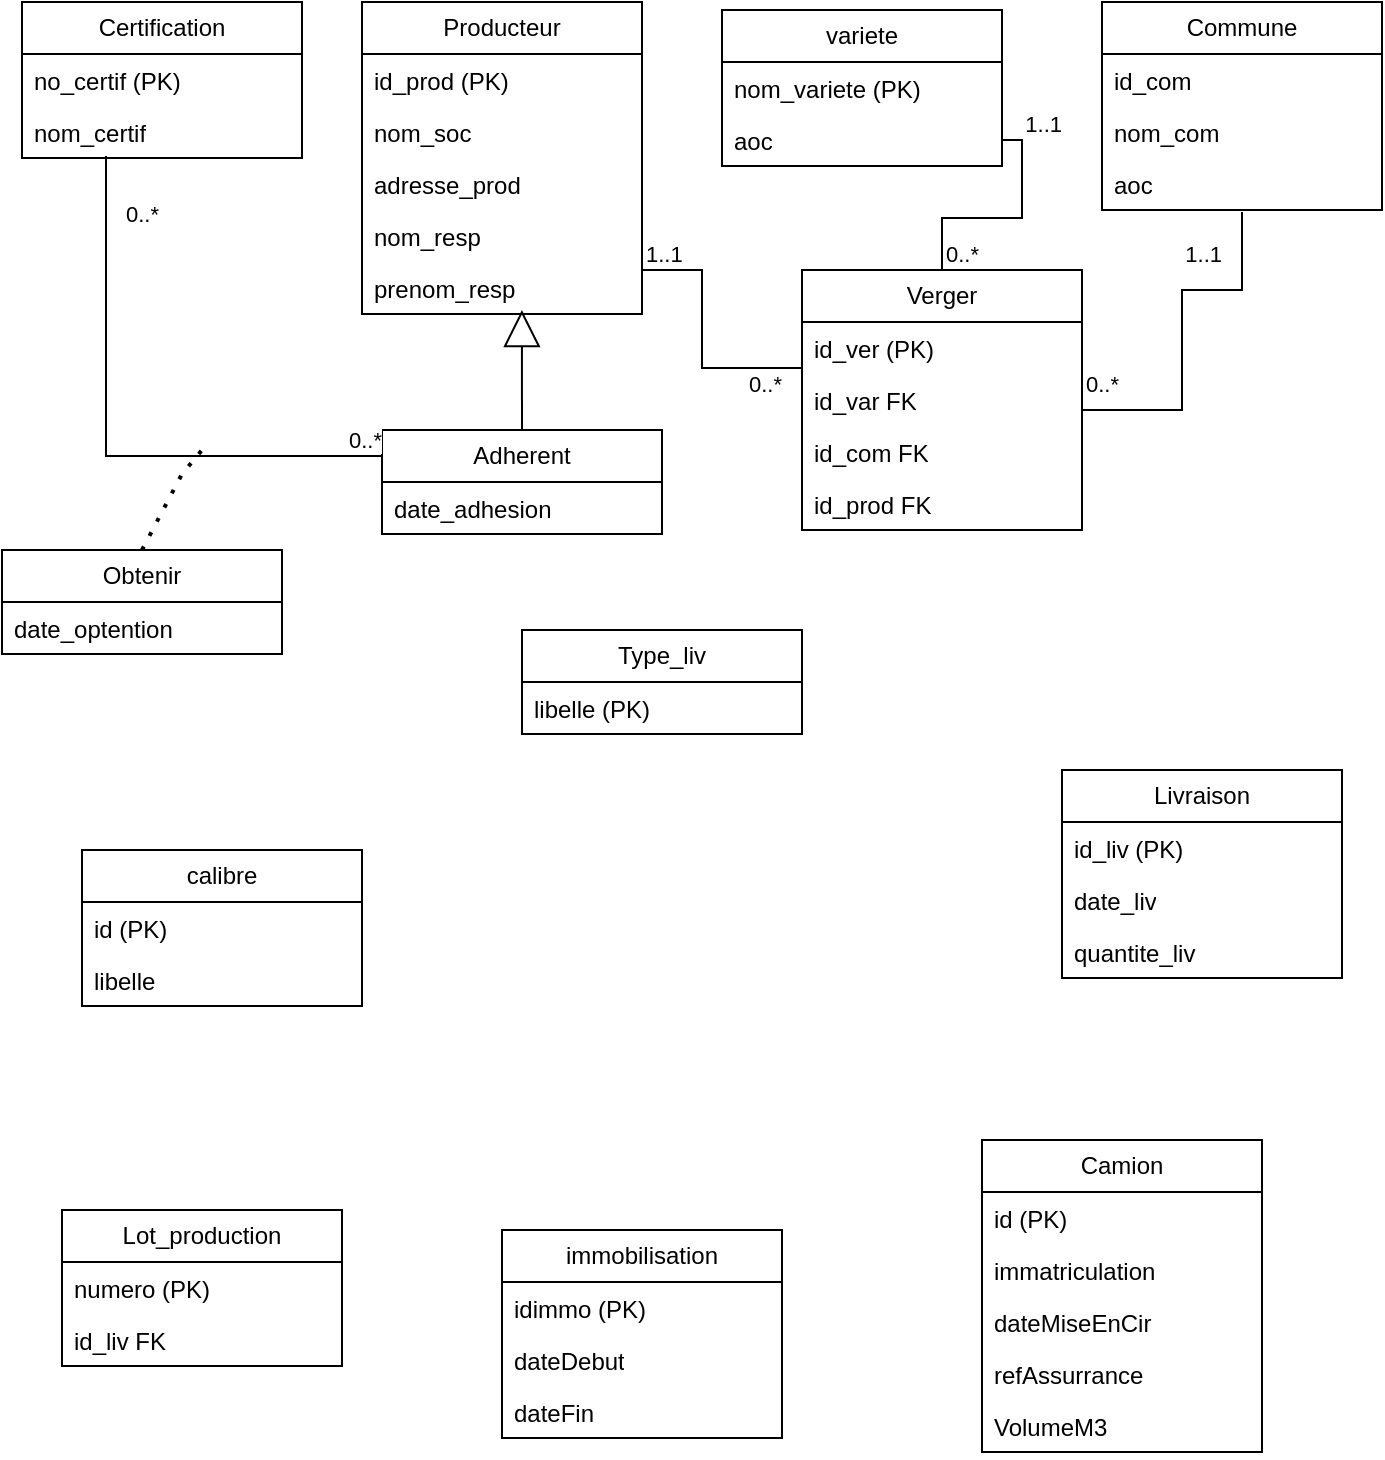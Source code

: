 <mxfile version="21.1.1" type="device">
  <diagram name="Page-1" id="gAbyFVj20VmiZrduHzHX">
    <mxGraphModel dx="712" dy="746" grid="1" gridSize="10" guides="1" tooltips="1" connect="1" arrows="1" fold="1" page="1" pageScale="1" pageWidth="827" pageHeight="1169" math="0" shadow="0">
      <root>
        <mxCell id="0" />
        <mxCell id="1" parent="0" />
        <mxCell id="UrzoajhEFu6aaGw_GvhE-1" value="Certification" style="swimlane;fontStyle=0;childLayout=stackLayout;horizontal=1;startSize=26;fillColor=none;horizontalStack=0;resizeParent=1;resizeParentMax=0;resizeLast=0;collapsible=1;marginBottom=0;whiteSpace=wrap;html=1;" vertex="1" parent="1">
          <mxGeometry x="50" y="16" width="140" height="78" as="geometry" />
        </mxCell>
        <mxCell id="UrzoajhEFu6aaGw_GvhE-2" value="no_certif (PK)" style="text;strokeColor=none;fillColor=none;align=left;verticalAlign=top;spacingLeft=4;spacingRight=4;overflow=hidden;rotatable=0;points=[[0,0.5],[1,0.5]];portConstraint=eastwest;whiteSpace=wrap;html=1;" vertex="1" parent="UrzoajhEFu6aaGw_GvhE-1">
          <mxGeometry y="26" width="140" height="26" as="geometry" />
        </mxCell>
        <mxCell id="UrzoajhEFu6aaGw_GvhE-3" value="nom_certif" style="text;strokeColor=none;fillColor=none;align=left;verticalAlign=top;spacingLeft=4;spacingRight=4;overflow=hidden;rotatable=0;points=[[0,0.5],[1,0.5]];portConstraint=eastwest;whiteSpace=wrap;html=1;" vertex="1" parent="UrzoajhEFu6aaGw_GvhE-1">
          <mxGeometry y="52" width="140" height="26" as="geometry" />
        </mxCell>
        <mxCell id="UrzoajhEFu6aaGw_GvhE-9" value="Adherent" style="swimlane;fontStyle=0;childLayout=stackLayout;horizontal=1;startSize=26;fillColor=none;horizontalStack=0;resizeParent=1;resizeParentMax=0;resizeLast=0;collapsible=1;marginBottom=0;whiteSpace=wrap;html=1;" vertex="1" parent="1">
          <mxGeometry x="230" y="230" width="140" height="52" as="geometry" />
        </mxCell>
        <mxCell id="UrzoajhEFu6aaGw_GvhE-10" value="date_adhesion" style="text;strokeColor=none;fillColor=none;align=left;verticalAlign=top;spacingLeft=4;spacingRight=4;overflow=hidden;rotatable=0;points=[[0,0.5],[1,0.5]];portConstraint=eastwest;whiteSpace=wrap;html=1;" vertex="1" parent="UrzoajhEFu6aaGw_GvhE-9">
          <mxGeometry y="26" width="140" height="26" as="geometry" />
        </mxCell>
        <mxCell id="UrzoajhEFu6aaGw_GvhE-13" value="Verger" style="swimlane;fontStyle=0;childLayout=stackLayout;horizontal=1;startSize=26;fillColor=none;horizontalStack=0;resizeParent=1;resizeParentMax=0;resizeLast=0;collapsible=1;marginBottom=0;whiteSpace=wrap;html=1;" vertex="1" parent="1">
          <mxGeometry x="440" y="150" width="140" height="130" as="geometry" />
        </mxCell>
        <mxCell id="UrzoajhEFu6aaGw_GvhE-70" value="id_ver (PK)" style="text;strokeColor=none;fillColor=none;align=left;verticalAlign=top;spacingLeft=4;spacingRight=4;overflow=hidden;rotatable=0;points=[[0,0.5],[1,0.5]];portConstraint=eastwest;whiteSpace=wrap;html=1;" vertex="1" parent="UrzoajhEFu6aaGw_GvhE-13">
          <mxGeometry y="26" width="140" height="26" as="geometry" />
        </mxCell>
        <mxCell id="UrzoajhEFu6aaGw_GvhE-14" value="id_var FK" style="text;strokeColor=none;fillColor=none;align=left;verticalAlign=top;spacingLeft=4;spacingRight=4;overflow=hidden;rotatable=0;points=[[0,0.5],[1,0.5]];portConstraint=eastwest;whiteSpace=wrap;html=1;" vertex="1" parent="UrzoajhEFu6aaGw_GvhE-13">
          <mxGeometry y="52" width="140" height="26" as="geometry" />
        </mxCell>
        <mxCell id="UrzoajhEFu6aaGw_GvhE-15" value="id_com FK" style="text;strokeColor=none;fillColor=none;align=left;verticalAlign=top;spacingLeft=4;spacingRight=4;overflow=hidden;rotatable=0;points=[[0,0.5],[1,0.5]];portConstraint=eastwest;whiteSpace=wrap;html=1;" vertex="1" parent="UrzoajhEFu6aaGw_GvhE-13">
          <mxGeometry y="78" width="140" height="26" as="geometry" />
        </mxCell>
        <mxCell id="UrzoajhEFu6aaGw_GvhE-16" value="id_prod FK" style="text;strokeColor=none;fillColor=none;align=left;verticalAlign=top;spacingLeft=4;spacingRight=4;overflow=hidden;rotatable=0;points=[[0,0.5],[1,0.5]];portConstraint=eastwest;whiteSpace=wrap;html=1;" vertex="1" parent="UrzoajhEFu6aaGw_GvhE-13">
          <mxGeometry y="104" width="140" height="26" as="geometry" />
        </mxCell>
        <mxCell id="UrzoajhEFu6aaGw_GvhE-17" value="Commune" style="swimlane;fontStyle=0;childLayout=stackLayout;horizontal=1;startSize=26;fillColor=none;horizontalStack=0;resizeParent=1;resizeParentMax=0;resizeLast=0;collapsible=1;marginBottom=0;whiteSpace=wrap;html=1;" vertex="1" parent="1">
          <mxGeometry x="590" y="16" width="140" height="104" as="geometry" />
        </mxCell>
        <mxCell id="UrzoajhEFu6aaGw_GvhE-18" value="id_com" style="text;strokeColor=none;fillColor=none;align=left;verticalAlign=top;spacingLeft=4;spacingRight=4;overflow=hidden;rotatable=0;points=[[0,0.5],[1,0.5]];portConstraint=eastwest;whiteSpace=wrap;html=1;" vertex="1" parent="UrzoajhEFu6aaGw_GvhE-17">
          <mxGeometry y="26" width="140" height="26" as="geometry" />
        </mxCell>
        <mxCell id="UrzoajhEFu6aaGw_GvhE-19" value="nom_com" style="text;strokeColor=none;fillColor=none;align=left;verticalAlign=top;spacingLeft=4;spacingRight=4;overflow=hidden;rotatable=0;points=[[0,0.5],[1,0.5]];portConstraint=eastwest;whiteSpace=wrap;html=1;" vertex="1" parent="UrzoajhEFu6aaGw_GvhE-17">
          <mxGeometry y="52" width="140" height="26" as="geometry" />
        </mxCell>
        <mxCell id="UrzoajhEFu6aaGw_GvhE-20" value="aoc" style="text;strokeColor=none;fillColor=none;align=left;verticalAlign=top;spacingLeft=4;spacingRight=4;overflow=hidden;rotatable=0;points=[[0,0.5],[1,0.5]];portConstraint=eastwest;whiteSpace=wrap;html=1;" vertex="1" parent="UrzoajhEFu6aaGw_GvhE-17">
          <mxGeometry y="78" width="140" height="26" as="geometry" />
        </mxCell>
        <mxCell id="UrzoajhEFu6aaGw_GvhE-21" value="Obtenir" style="swimlane;fontStyle=0;childLayout=stackLayout;horizontal=1;startSize=26;fillColor=none;horizontalStack=0;resizeParent=1;resizeParentMax=0;resizeLast=0;collapsible=1;marginBottom=0;whiteSpace=wrap;html=1;" vertex="1" parent="1">
          <mxGeometry x="40" y="290" width="140" height="52" as="geometry" />
        </mxCell>
        <mxCell id="UrzoajhEFu6aaGw_GvhE-66" value="" style="endArrow=none;dashed=1;html=1;dashPattern=1 3;strokeWidth=2;rounded=0;exitX=0.5;exitY=0;exitDx=0;exitDy=0;" edge="1" parent="UrzoajhEFu6aaGw_GvhE-21" source="UrzoajhEFu6aaGw_GvhE-21">
          <mxGeometry width="50" height="50" relative="1" as="geometry">
            <mxPoint x="60" y="12" as="sourcePoint" />
            <mxPoint x="100" y="-50" as="targetPoint" />
            <Array as="points">
              <mxPoint x="90" y="-38" />
            </Array>
          </mxGeometry>
        </mxCell>
        <mxCell id="UrzoajhEFu6aaGw_GvhE-22" value="date_optention" style="text;strokeColor=none;fillColor=none;align=left;verticalAlign=top;spacingLeft=4;spacingRight=4;overflow=hidden;rotatable=0;points=[[0,0.5],[1,0.5]];portConstraint=eastwest;whiteSpace=wrap;html=1;" vertex="1" parent="UrzoajhEFu6aaGw_GvhE-21">
          <mxGeometry y="26" width="140" height="26" as="geometry" />
        </mxCell>
        <mxCell id="UrzoajhEFu6aaGw_GvhE-25" value="Producteur" style="swimlane;fontStyle=0;childLayout=stackLayout;horizontal=1;startSize=26;fillColor=none;horizontalStack=0;resizeParent=1;resizeParentMax=0;resizeLast=0;collapsible=1;marginBottom=0;whiteSpace=wrap;html=1;" vertex="1" parent="1">
          <mxGeometry x="220" y="16" width="140" height="156" as="geometry" />
        </mxCell>
        <mxCell id="UrzoajhEFu6aaGw_GvhE-26" value="id_prod (PK)" style="text;strokeColor=none;fillColor=none;align=left;verticalAlign=top;spacingLeft=4;spacingRight=4;overflow=hidden;rotatable=0;points=[[0,0.5],[1,0.5]];portConstraint=eastwest;whiteSpace=wrap;html=1;" vertex="1" parent="UrzoajhEFu6aaGw_GvhE-25">
          <mxGeometry y="26" width="140" height="26" as="geometry" />
        </mxCell>
        <mxCell id="UrzoajhEFu6aaGw_GvhE-27" value="nom_soc" style="text;strokeColor=none;fillColor=none;align=left;verticalAlign=top;spacingLeft=4;spacingRight=4;overflow=hidden;rotatable=0;points=[[0,0.5],[1,0.5]];portConstraint=eastwest;whiteSpace=wrap;html=1;" vertex="1" parent="UrzoajhEFu6aaGw_GvhE-25">
          <mxGeometry y="52" width="140" height="26" as="geometry" />
        </mxCell>
        <mxCell id="UrzoajhEFu6aaGw_GvhE-28" value="adresse_prod" style="text;strokeColor=none;fillColor=none;align=left;verticalAlign=top;spacingLeft=4;spacingRight=4;overflow=hidden;rotatable=0;points=[[0,0.5],[1,0.5]];portConstraint=eastwest;whiteSpace=wrap;html=1;" vertex="1" parent="UrzoajhEFu6aaGw_GvhE-25">
          <mxGeometry y="78" width="140" height="26" as="geometry" />
        </mxCell>
        <mxCell id="UrzoajhEFu6aaGw_GvhE-57" value="nom_resp" style="text;strokeColor=none;fillColor=none;align=left;verticalAlign=top;spacingLeft=4;spacingRight=4;overflow=hidden;rotatable=0;points=[[0,0.5],[1,0.5]];portConstraint=eastwest;whiteSpace=wrap;html=1;" vertex="1" parent="UrzoajhEFu6aaGw_GvhE-25">
          <mxGeometry y="104" width="140" height="26" as="geometry" />
        </mxCell>
        <mxCell id="UrzoajhEFu6aaGw_GvhE-58" value="prenom_resp" style="text;strokeColor=none;fillColor=none;align=left;verticalAlign=top;spacingLeft=4;spacingRight=4;overflow=hidden;rotatable=0;points=[[0,0.5],[1,0.5]];portConstraint=eastwest;whiteSpace=wrap;html=1;" vertex="1" parent="UrzoajhEFu6aaGw_GvhE-25">
          <mxGeometry y="130" width="140" height="26" as="geometry" />
        </mxCell>
        <mxCell id="UrzoajhEFu6aaGw_GvhE-29" value="variete" style="swimlane;fontStyle=0;childLayout=stackLayout;horizontal=1;startSize=26;fillColor=none;horizontalStack=0;resizeParent=1;resizeParentMax=0;resizeLast=0;collapsible=1;marginBottom=0;whiteSpace=wrap;html=1;" vertex="1" parent="1">
          <mxGeometry x="400" y="20" width="140" height="78" as="geometry" />
        </mxCell>
        <mxCell id="UrzoajhEFu6aaGw_GvhE-30" value="nom_variete (PK)" style="text;strokeColor=none;fillColor=none;align=left;verticalAlign=top;spacingLeft=4;spacingRight=4;overflow=hidden;rotatable=0;points=[[0,0.5],[1,0.5]];portConstraint=eastwest;whiteSpace=wrap;html=1;" vertex="1" parent="UrzoajhEFu6aaGw_GvhE-29">
          <mxGeometry y="26" width="140" height="26" as="geometry" />
        </mxCell>
        <mxCell id="UrzoajhEFu6aaGw_GvhE-31" value="aoc" style="text;strokeColor=none;fillColor=none;align=left;verticalAlign=top;spacingLeft=4;spacingRight=4;overflow=hidden;rotatable=0;points=[[0,0.5],[1,0.5]];portConstraint=eastwest;whiteSpace=wrap;html=1;" vertex="1" parent="UrzoajhEFu6aaGw_GvhE-29">
          <mxGeometry y="52" width="140" height="26" as="geometry" />
        </mxCell>
        <mxCell id="UrzoajhEFu6aaGw_GvhE-33" value="Camion" style="swimlane;fontStyle=0;childLayout=stackLayout;horizontal=1;startSize=26;fillColor=none;horizontalStack=0;resizeParent=1;resizeParentMax=0;resizeLast=0;collapsible=1;marginBottom=0;whiteSpace=wrap;html=1;" vertex="1" parent="1">
          <mxGeometry x="530" y="585" width="140" height="156" as="geometry" />
        </mxCell>
        <mxCell id="UrzoajhEFu6aaGw_GvhE-34" value="id (PK)" style="text;strokeColor=none;fillColor=none;align=left;verticalAlign=top;spacingLeft=4;spacingRight=4;overflow=hidden;rotatable=0;points=[[0,0.5],[1,0.5]];portConstraint=eastwest;whiteSpace=wrap;html=1;" vertex="1" parent="UrzoajhEFu6aaGw_GvhE-33">
          <mxGeometry y="26" width="140" height="26" as="geometry" />
        </mxCell>
        <mxCell id="UrzoajhEFu6aaGw_GvhE-35" value="immatriculation" style="text;strokeColor=none;fillColor=none;align=left;verticalAlign=top;spacingLeft=4;spacingRight=4;overflow=hidden;rotatable=0;points=[[0,0.5],[1,0.5]];portConstraint=eastwest;whiteSpace=wrap;html=1;" vertex="1" parent="UrzoajhEFu6aaGw_GvhE-33">
          <mxGeometry y="52" width="140" height="26" as="geometry" />
        </mxCell>
        <mxCell id="UrzoajhEFu6aaGw_GvhE-36" value="dateMiseEnCir" style="text;strokeColor=none;fillColor=none;align=left;verticalAlign=top;spacingLeft=4;spacingRight=4;overflow=hidden;rotatable=0;points=[[0,0.5],[1,0.5]];portConstraint=eastwest;whiteSpace=wrap;html=1;" vertex="1" parent="UrzoajhEFu6aaGw_GvhE-33">
          <mxGeometry y="78" width="140" height="26" as="geometry" />
        </mxCell>
        <mxCell id="UrzoajhEFu6aaGw_GvhE-61" value="refAssurrance" style="text;strokeColor=none;fillColor=none;align=left;verticalAlign=top;spacingLeft=4;spacingRight=4;overflow=hidden;rotatable=0;points=[[0,0.5],[1,0.5]];portConstraint=eastwest;whiteSpace=wrap;html=1;" vertex="1" parent="UrzoajhEFu6aaGw_GvhE-33">
          <mxGeometry y="104" width="140" height="26" as="geometry" />
        </mxCell>
        <mxCell id="UrzoajhEFu6aaGw_GvhE-62" value="VolumeM3" style="text;strokeColor=none;fillColor=none;align=left;verticalAlign=top;spacingLeft=4;spacingRight=4;overflow=hidden;rotatable=0;points=[[0,0.5],[1,0.5]];portConstraint=eastwest;whiteSpace=wrap;html=1;" vertex="1" parent="UrzoajhEFu6aaGw_GvhE-33">
          <mxGeometry y="130" width="140" height="26" as="geometry" />
        </mxCell>
        <mxCell id="UrzoajhEFu6aaGw_GvhE-37" value="immobilisation" style="swimlane;fontStyle=0;childLayout=stackLayout;horizontal=1;startSize=26;fillColor=none;horizontalStack=0;resizeParent=1;resizeParentMax=0;resizeLast=0;collapsible=1;marginBottom=0;whiteSpace=wrap;html=1;" vertex="1" parent="1">
          <mxGeometry x="290" y="630" width="140" height="104" as="geometry" />
        </mxCell>
        <mxCell id="UrzoajhEFu6aaGw_GvhE-38" value="idimmo (PK)" style="text;strokeColor=none;fillColor=none;align=left;verticalAlign=top;spacingLeft=4;spacingRight=4;overflow=hidden;rotatable=0;points=[[0,0.5],[1,0.5]];portConstraint=eastwest;whiteSpace=wrap;html=1;" vertex="1" parent="UrzoajhEFu6aaGw_GvhE-37">
          <mxGeometry y="26" width="140" height="26" as="geometry" />
        </mxCell>
        <mxCell id="UrzoajhEFu6aaGw_GvhE-39" value="dateDebut" style="text;strokeColor=none;fillColor=none;align=left;verticalAlign=top;spacingLeft=4;spacingRight=4;overflow=hidden;rotatable=0;points=[[0,0.5],[1,0.5]];portConstraint=eastwest;whiteSpace=wrap;html=1;" vertex="1" parent="UrzoajhEFu6aaGw_GvhE-37">
          <mxGeometry y="52" width="140" height="26" as="geometry" />
        </mxCell>
        <mxCell id="UrzoajhEFu6aaGw_GvhE-40" value="dateFin" style="text;strokeColor=none;fillColor=none;align=left;verticalAlign=top;spacingLeft=4;spacingRight=4;overflow=hidden;rotatable=0;points=[[0,0.5],[1,0.5]];portConstraint=eastwest;whiteSpace=wrap;html=1;" vertex="1" parent="UrzoajhEFu6aaGw_GvhE-37">
          <mxGeometry y="78" width="140" height="26" as="geometry" />
        </mxCell>
        <mxCell id="UrzoajhEFu6aaGw_GvhE-41" value="Lot_production" style="swimlane;fontStyle=0;childLayout=stackLayout;horizontal=1;startSize=26;fillColor=none;horizontalStack=0;resizeParent=1;resizeParentMax=0;resizeLast=0;collapsible=1;marginBottom=0;whiteSpace=wrap;html=1;" vertex="1" parent="1">
          <mxGeometry x="70" y="620" width="140" height="78" as="geometry" />
        </mxCell>
        <mxCell id="UrzoajhEFu6aaGw_GvhE-42" value="numero (PK)" style="text;strokeColor=none;fillColor=none;align=left;verticalAlign=top;spacingLeft=4;spacingRight=4;overflow=hidden;rotatable=0;points=[[0,0.5],[1,0.5]];portConstraint=eastwest;whiteSpace=wrap;html=1;" vertex="1" parent="UrzoajhEFu6aaGw_GvhE-41">
          <mxGeometry y="26" width="140" height="26" as="geometry" />
        </mxCell>
        <mxCell id="UrzoajhEFu6aaGw_GvhE-43" value="id_liv FK" style="text;strokeColor=none;fillColor=none;align=left;verticalAlign=top;spacingLeft=4;spacingRight=4;overflow=hidden;rotatable=0;points=[[0,0.5],[1,0.5]];portConstraint=eastwest;whiteSpace=wrap;html=1;" vertex="1" parent="UrzoajhEFu6aaGw_GvhE-41">
          <mxGeometry y="52" width="140" height="26" as="geometry" />
        </mxCell>
        <mxCell id="UrzoajhEFu6aaGw_GvhE-45" value="Livraison" style="swimlane;fontStyle=0;childLayout=stackLayout;horizontal=1;startSize=26;fillColor=none;horizontalStack=0;resizeParent=1;resizeParentMax=0;resizeLast=0;collapsible=1;marginBottom=0;whiteSpace=wrap;html=1;" vertex="1" parent="1">
          <mxGeometry x="570" y="400" width="140" height="104" as="geometry" />
        </mxCell>
        <mxCell id="UrzoajhEFu6aaGw_GvhE-46" value="id_liv (PK)" style="text;strokeColor=none;fillColor=none;align=left;verticalAlign=top;spacingLeft=4;spacingRight=4;overflow=hidden;rotatable=0;points=[[0,0.5],[1,0.5]];portConstraint=eastwest;whiteSpace=wrap;html=1;" vertex="1" parent="UrzoajhEFu6aaGw_GvhE-45">
          <mxGeometry y="26" width="140" height="26" as="geometry" />
        </mxCell>
        <mxCell id="UrzoajhEFu6aaGw_GvhE-47" value="date_liv" style="text;strokeColor=none;fillColor=none;align=left;verticalAlign=top;spacingLeft=4;spacingRight=4;overflow=hidden;rotatable=0;points=[[0,0.5],[1,0.5]];portConstraint=eastwest;whiteSpace=wrap;html=1;" vertex="1" parent="UrzoajhEFu6aaGw_GvhE-45">
          <mxGeometry y="52" width="140" height="26" as="geometry" />
        </mxCell>
        <mxCell id="UrzoajhEFu6aaGw_GvhE-48" value="quantite_liv" style="text;strokeColor=none;fillColor=none;align=left;verticalAlign=top;spacingLeft=4;spacingRight=4;overflow=hidden;rotatable=0;points=[[0,0.5],[1,0.5]];portConstraint=eastwest;whiteSpace=wrap;html=1;" vertex="1" parent="UrzoajhEFu6aaGw_GvhE-45">
          <mxGeometry y="78" width="140" height="26" as="geometry" />
        </mxCell>
        <mxCell id="UrzoajhEFu6aaGw_GvhE-49" value="Type_liv" style="swimlane;fontStyle=0;childLayout=stackLayout;horizontal=1;startSize=26;fillColor=none;horizontalStack=0;resizeParent=1;resizeParentMax=0;resizeLast=0;collapsible=1;marginBottom=0;whiteSpace=wrap;html=1;" vertex="1" parent="1">
          <mxGeometry x="300" y="330" width="140" height="52" as="geometry" />
        </mxCell>
        <mxCell id="UrzoajhEFu6aaGw_GvhE-50" value="libelle (PK)" style="text;strokeColor=none;fillColor=none;align=left;verticalAlign=top;spacingLeft=4;spacingRight=4;overflow=hidden;rotatable=0;points=[[0,0.5],[1,0.5]];portConstraint=eastwest;whiteSpace=wrap;html=1;" vertex="1" parent="UrzoajhEFu6aaGw_GvhE-49">
          <mxGeometry y="26" width="140" height="26" as="geometry" />
        </mxCell>
        <mxCell id="UrzoajhEFu6aaGw_GvhE-53" value="calibre" style="swimlane;fontStyle=0;childLayout=stackLayout;horizontal=1;startSize=26;fillColor=none;horizontalStack=0;resizeParent=1;resizeParentMax=0;resizeLast=0;collapsible=1;marginBottom=0;whiteSpace=wrap;html=1;" vertex="1" parent="1">
          <mxGeometry x="80" y="440" width="140" height="78" as="geometry" />
        </mxCell>
        <mxCell id="UrzoajhEFu6aaGw_GvhE-54" value="id (PK)" style="text;strokeColor=none;fillColor=none;align=left;verticalAlign=top;spacingLeft=4;spacingRight=4;overflow=hidden;rotatable=0;points=[[0,0.5],[1,0.5]];portConstraint=eastwest;whiteSpace=wrap;html=1;" vertex="1" parent="UrzoajhEFu6aaGw_GvhE-53">
          <mxGeometry y="26" width="140" height="26" as="geometry" />
        </mxCell>
        <mxCell id="UrzoajhEFu6aaGw_GvhE-55" value="libelle" style="text;strokeColor=none;fillColor=none;align=left;verticalAlign=top;spacingLeft=4;spacingRight=4;overflow=hidden;rotatable=0;points=[[0,0.5],[1,0.5]];portConstraint=eastwest;whiteSpace=wrap;html=1;" vertex="1" parent="UrzoajhEFu6aaGw_GvhE-53">
          <mxGeometry y="52" width="140" height="26" as="geometry" />
        </mxCell>
        <mxCell id="UrzoajhEFu6aaGw_GvhE-63" value="" style="endArrow=none;html=1;edgeStyle=orthogonalEdgeStyle;rounded=0;entryX=0;entryY=0.25;entryDx=0;entryDy=0;exitX=0.3;exitY=0.962;exitDx=0;exitDy=0;exitPerimeter=0;" edge="1" parent="1" source="UrzoajhEFu6aaGw_GvhE-3" target="UrzoajhEFu6aaGw_GvhE-9">
          <mxGeometry relative="1" as="geometry">
            <mxPoint x="60" y="150" as="sourcePoint" />
            <mxPoint x="200" y="210" as="targetPoint" />
          </mxGeometry>
        </mxCell>
        <mxCell id="UrzoajhEFu6aaGw_GvhE-64" value="0..*" style="edgeLabel;resizable=0;html=1;align=left;verticalAlign=bottom;" connectable="0" vertex="1" parent="UrzoajhEFu6aaGw_GvhE-63">
          <mxGeometry x="-1" relative="1" as="geometry">
            <mxPoint x="8" y="37" as="offset" />
          </mxGeometry>
        </mxCell>
        <mxCell id="UrzoajhEFu6aaGw_GvhE-65" value="0..*" style="edgeLabel;resizable=0;html=1;align=right;verticalAlign=bottom;" connectable="0" vertex="1" parent="UrzoajhEFu6aaGw_GvhE-63">
          <mxGeometry x="1" relative="1" as="geometry" />
        </mxCell>
        <mxCell id="UrzoajhEFu6aaGw_GvhE-67" value="" style="endArrow=none;html=1;edgeStyle=orthogonalEdgeStyle;rounded=0;entryX=0;entryY=0.5;entryDx=0;entryDy=0;" edge="1" parent="1" target="UrzoajhEFu6aaGw_GvhE-14">
          <mxGeometry relative="1" as="geometry">
            <mxPoint x="360" y="150" as="sourcePoint" />
            <mxPoint x="520" y="150" as="targetPoint" />
            <Array as="points">
              <mxPoint x="390" y="150" />
              <mxPoint x="390" y="199" />
            </Array>
          </mxGeometry>
        </mxCell>
        <mxCell id="UrzoajhEFu6aaGw_GvhE-68" value="1..1" style="edgeLabel;resizable=0;html=1;align=left;verticalAlign=bottom;" connectable="0" vertex="1" parent="UrzoajhEFu6aaGw_GvhE-67">
          <mxGeometry x="-1" relative="1" as="geometry" />
        </mxCell>
        <mxCell id="UrzoajhEFu6aaGw_GvhE-69" value="0..*" style="edgeLabel;resizable=0;html=1;align=right;verticalAlign=bottom;" connectable="0" vertex="1" parent="UrzoajhEFu6aaGw_GvhE-67">
          <mxGeometry x="1" relative="1" as="geometry">
            <mxPoint x="-10" as="offset" />
          </mxGeometry>
        </mxCell>
        <mxCell id="UrzoajhEFu6aaGw_GvhE-71" value="" style="endArrow=none;html=1;edgeStyle=orthogonalEdgeStyle;rounded=0;entryX=0.5;entryY=1.038;entryDx=0;entryDy=0;entryPerimeter=0;exitX=1;exitY=0.5;exitDx=0;exitDy=0;" edge="1" parent="1" source="UrzoajhEFu6aaGw_GvhE-14" target="UrzoajhEFu6aaGw_GvhE-20">
          <mxGeometry relative="1" as="geometry">
            <mxPoint x="680" y="220" as="sourcePoint" />
            <mxPoint x="700" y="140" as="targetPoint" />
            <Array as="points">
              <mxPoint x="580" y="220" />
              <mxPoint x="630" y="220" />
              <mxPoint x="630" y="160" />
              <mxPoint x="660" y="160" />
            </Array>
          </mxGeometry>
        </mxCell>
        <mxCell id="UrzoajhEFu6aaGw_GvhE-72" value="0..*" style="edgeLabel;resizable=0;html=1;align=left;verticalAlign=bottom;" connectable="0" vertex="1" parent="UrzoajhEFu6aaGw_GvhE-71">
          <mxGeometry x="-1" relative="1" as="geometry" />
        </mxCell>
        <mxCell id="UrzoajhEFu6aaGw_GvhE-73" value="1..1" style="edgeLabel;resizable=0;html=1;align=right;verticalAlign=bottom;" connectable="0" vertex="1" parent="UrzoajhEFu6aaGw_GvhE-71">
          <mxGeometry x="1" relative="1" as="geometry">
            <mxPoint x="-10" y="29" as="offset" />
          </mxGeometry>
        </mxCell>
        <mxCell id="UrzoajhEFu6aaGw_GvhE-74" value="" style="endArrow=none;html=1;edgeStyle=orthogonalEdgeStyle;rounded=0;exitX=0.5;exitY=0;exitDx=0;exitDy=0;" edge="1" parent="1" source="UrzoajhEFu6aaGw_GvhE-13" target="UrzoajhEFu6aaGw_GvhE-31">
          <mxGeometry relative="1" as="geometry">
            <mxPoint x="360" y="120" as="sourcePoint" />
            <mxPoint x="520" y="120" as="targetPoint" />
          </mxGeometry>
        </mxCell>
        <mxCell id="UrzoajhEFu6aaGw_GvhE-75" value="0..*" style="edgeLabel;resizable=0;html=1;align=left;verticalAlign=bottom;" connectable="0" vertex="1" parent="UrzoajhEFu6aaGw_GvhE-74">
          <mxGeometry x="-1" relative="1" as="geometry" />
        </mxCell>
        <mxCell id="UrzoajhEFu6aaGw_GvhE-76" value="1..1" style="edgeLabel;resizable=0;html=1;align=right;verticalAlign=bottom;" connectable="0" vertex="1" parent="UrzoajhEFu6aaGw_GvhE-74">
          <mxGeometry x="1" relative="1" as="geometry">
            <mxPoint x="30" as="offset" />
          </mxGeometry>
        </mxCell>
        <mxCell id="UrzoajhEFu6aaGw_GvhE-77" value="" style="endArrow=block;endSize=16;endFill=0;html=1;rounded=0;exitX=0.5;exitY=0;exitDx=0;exitDy=0;entryX=0.571;entryY=0.923;entryDx=0;entryDy=0;entryPerimeter=0;" edge="1" parent="1" source="UrzoajhEFu6aaGw_GvhE-9" target="UrzoajhEFu6aaGw_GvhE-58">
          <mxGeometry width="160" relative="1" as="geometry">
            <mxPoint x="140" y="180" as="sourcePoint" />
            <mxPoint x="300" y="180" as="targetPoint" />
          </mxGeometry>
        </mxCell>
      </root>
    </mxGraphModel>
  </diagram>
</mxfile>
